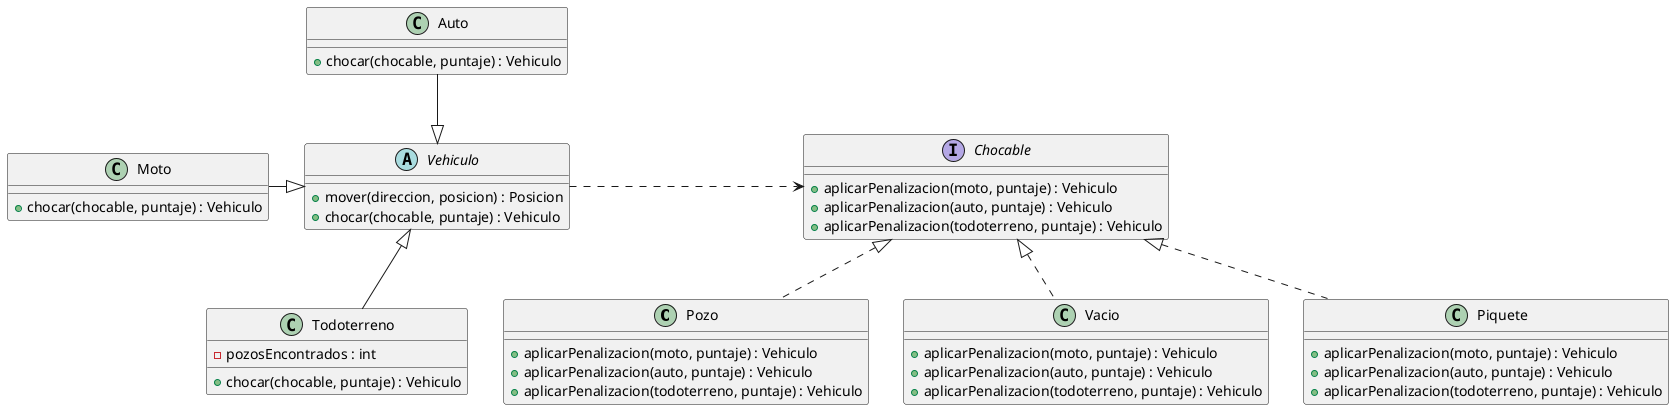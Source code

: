@startuml


class Pozo {
    +  aplicarPenalizacion(moto, puntaje) : Vehiculo
    +  aplicarPenalizacion(auto, puntaje) : Vehiculo
    +  aplicarPenalizacion(todoterreno, puntaje) : Vehiculo
}

class Vacio {
    +  aplicarPenalizacion(moto, puntaje) : Vehiculo
    +  aplicarPenalizacion(auto, puntaje) : Vehiculo
    +  aplicarPenalizacion(todoterreno, puntaje) : Vehiculo
}

class Piquete { 
    +  aplicarPenalizacion(moto, puntaje) : Vehiculo
    +  aplicarPenalizacion(auto, puntaje) : Vehiculo
    +  aplicarPenalizacion(todoterreno, puntaje) : Vehiculo
}

class Auto {
    + chocar(chocable, puntaje) : Vehiculo
}

class Moto {
    + chocar(chocable, puntaje) : Vehiculo
}

class Todoterreno {
    - pozosEncontrados : int
    + chocar(chocable, puntaje) : Vehiculo
}

abstract class Vehiculo {
    + mover(direccion, posicion) : Posicion
    + chocar(chocable, puntaje) : Vehiculo
}

interface Chocable {
    + aplicarPenalizacion(moto, puntaje) : Vehiculo
    + aplicarPenalizacion(auto, puntaje) : Vehiculo
    + aplicarPenalizacion(todoterreno, puntaje) : Vehiculo
}

Chocable <|.. Pozo
Chocable <|.. Vacio
Chocable <|.. Piquete

Vehiculo <|-- Todoterreno
Auto --|> Vehiculo
Moto -|> Vehiculo

Vehiculo .> Chocable




@enduml